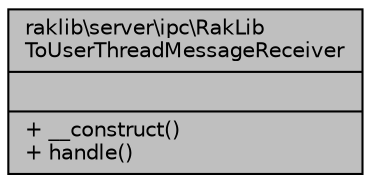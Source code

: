 digraph "raklib\server\ipc\RakLibToUserThreadMessageReceiver"
{
 // INTERACTIVE_SVG=YES
 // LATEX_PDF_SIZE
  edge [fontname="Helvetica",fontsize="10",labelfontname="Helvetica",labelfontsize="10"];
  node [fontname="Helvetica",fontsize="10",shape=record];
  Node1 [label="{raklib\\server\\ipc\\RakLib\lToUserThreadMessageReceiver\n||+ __construct()\l+ handle()\l}",height=0.2,width=0.4,color="black", fillcolor="grey75", style="filled", fontcolor="black",tooltip=" "];
}
